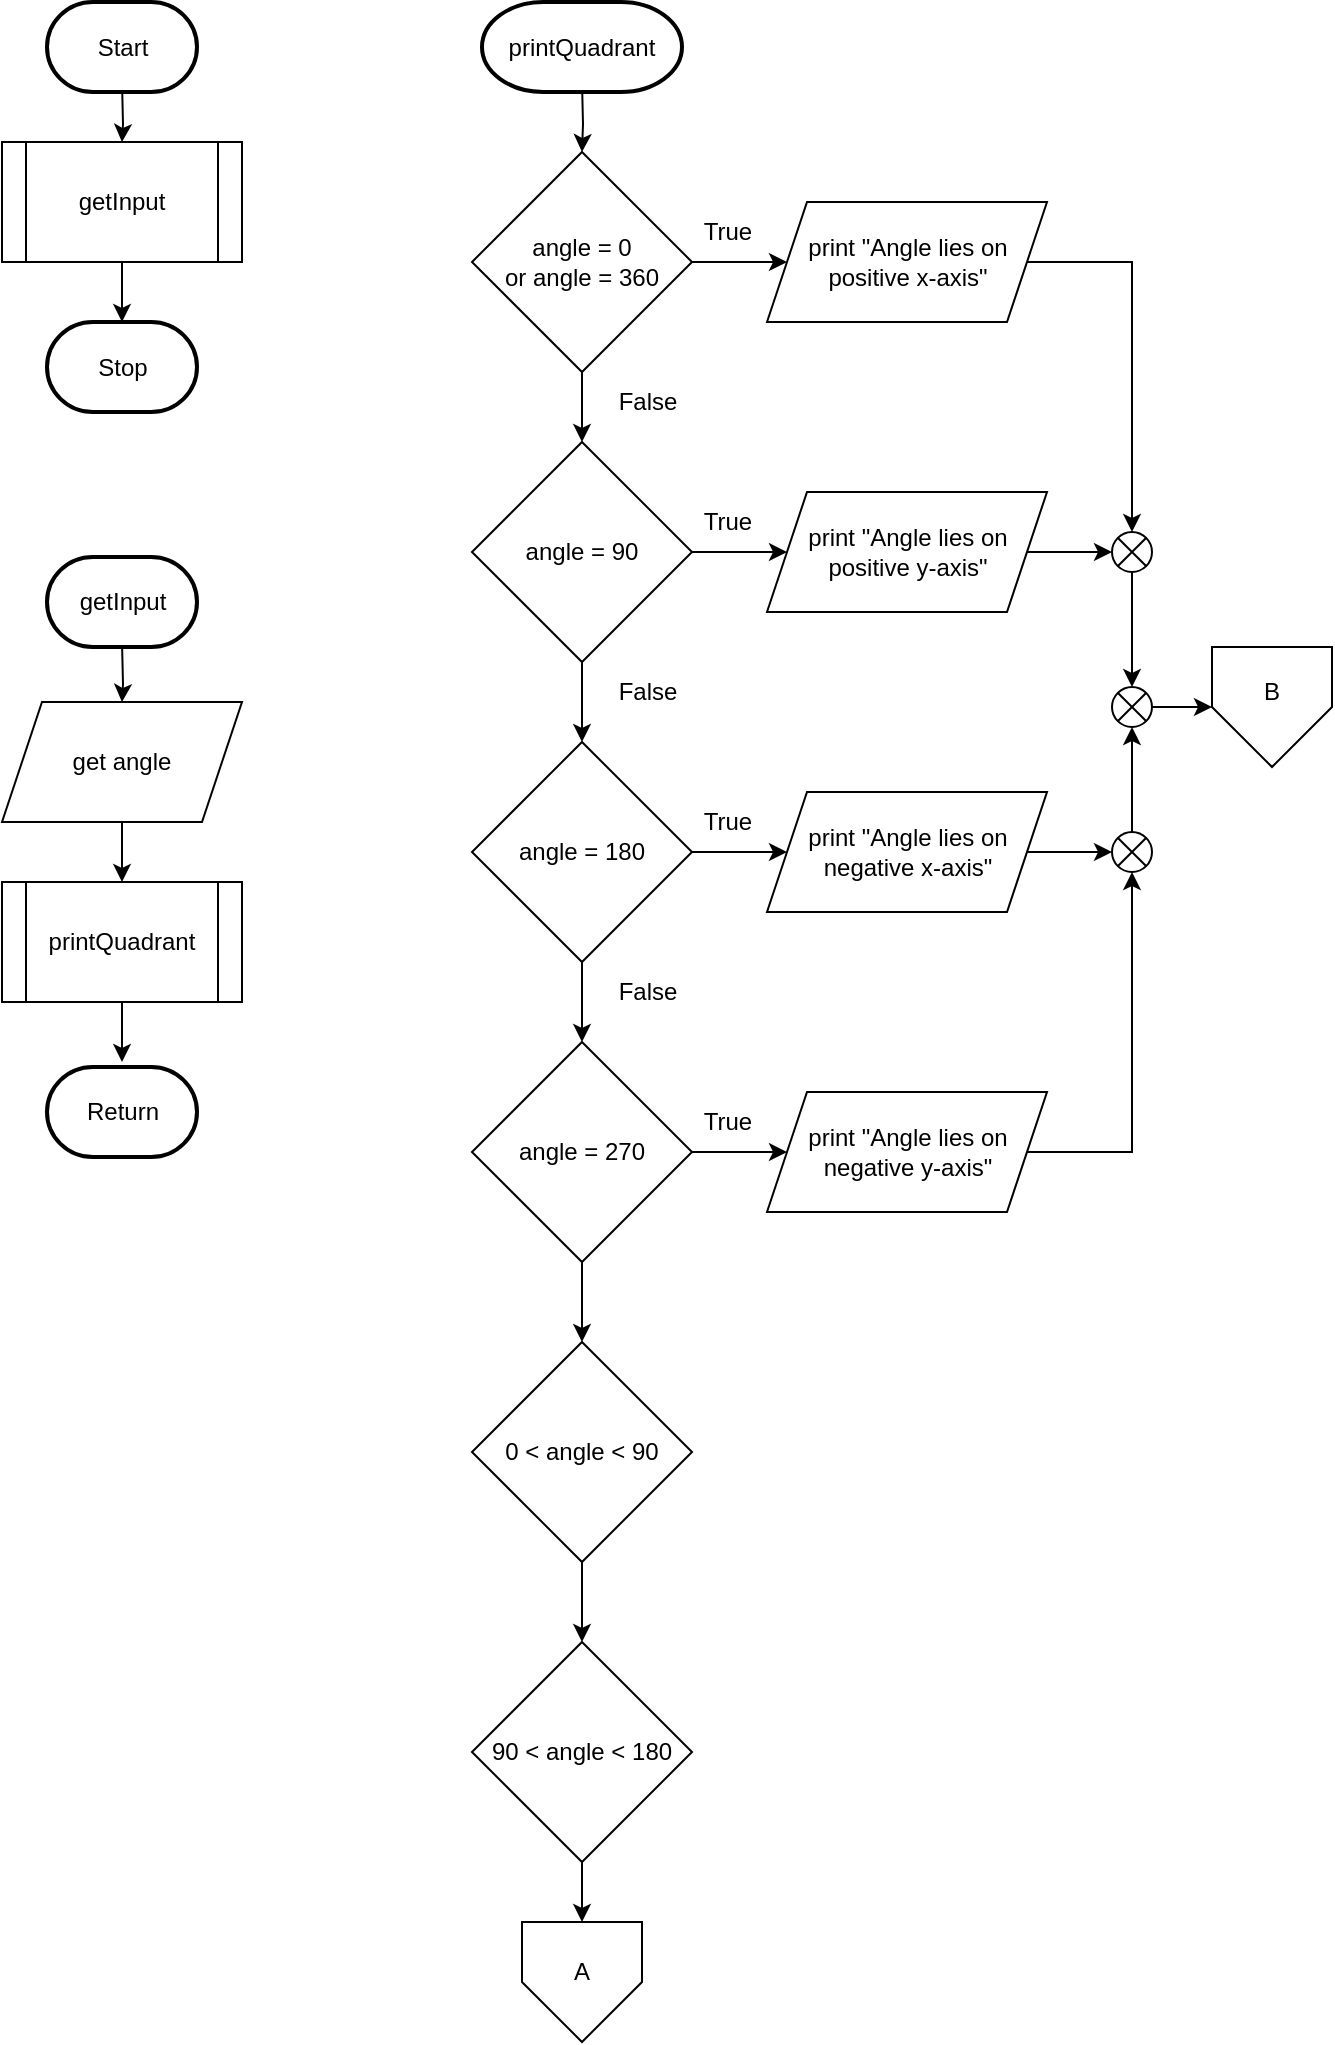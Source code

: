 <mxfile version="22.1.11" type="github" pages="2">
  <diagram id="C5RBs43oDa-KdzZeNtuy" name="Page-1">
    <mxGraphModel dx="1249" dy="542" grid="1" gridSize="10" guides="1" tooltips="1" connect="1" arrows="1" fold="1" page="1" pageScale="1" pageWidth="827" pageHeight="1169" math="0" shadow="0">
      <root>
        <mxCell id="WIyWlLk6GJQsqaUBKTNV-0" />
        <mxCell id="WIyWlLk6GJQsqaUBKTNV-1" parent="WIyWlLk6GJQsqaUBKTNV-0" />
        <mxCell id="VfL3mGTwOt3X3KC27REF-4" value="" style="edgeStyle=orthogonalEdgeStyle;rounded=0;orthogonalLoop=1;jettySize=auto;html=1;" edge="1" parent="WIyWlLk6GJQsqaUBKTNV-1" target="VfL3mGTwOt3X3KC27REF-3">
          <mxGeometry relative="1" as="geometry">
            <mxPoint x="145" y="120" as="sourcePoint" />
          </mxGeometry>
        </mxCell>
        <mxCell id="VfL3mGTwOt3X3KC27REF-9" value="" style="edgeStyle=orthogonalEdgeStyle;rounded=0;orthogonalLoop=1;jettySize=auto;html=1;" edge="1" parent="WIyWlLk6GJQsqaUBKTNV-1" source="VfL3mGTwOt3X3KC27REF-3">
          <mxGeometry relative="1" as="geometry">
            <mxPoint x="145" y="240" as="targetPoint" />
          </mxGeometry>
        </mxCell>
        <mxCell id="VfL3mGTwOt3X3KC27REF-3" value="getInput" style="shape=process;whiteSpace=wrap;html=1;backgroundOutline=1;" vertex="1" parent="WIyWlLk6GJQsqaUBKTNV-1">
          <mxGeometry x="85" y="150" width="120" height="60" as="geometry" />
        </mxCell>
        <mxCell id="VfL3mGTwOt3X3KC27REF-12" value="" style="edgeStyle=orthogonalEdgeStyle;rounded=0;orthogonalLoop=1;jettySize=auto;html=1;" edge="1" parent="WIyWlLk6GJQsqaUBKTNV-1" target="VfL3mGTwOt3X3KC27REF-11">
          <mxGeometry relative="1" as="geometry">
            <mxPoint x="145" y="400" as="sourcePoint" />
          </mxGeometry>
        </mxCell>
        <mxCell id="VfL3mGTwOt3X3KC27REF-14" value="" style="edgeStyle=orthogonalEdgeStyle;rounded=0;orthogonalLoop=1;jettySize=auto;html=1;" edge="1" parent="WIyWlLk6GJQsqaUBKTNV-1" source="VfL3mGTwOt3X3KC27REF-11" target="VfL3mGTwOt3X3KC27REF-13">
          <mxGeometry relative="1" as="geometry" />
        </mxCell>
        <mxCell id="VfL3mGTwOt3X3KC27REF-11" value="get angle" style="shape=parallelogram;perimeter=parallelogramPerimeter;whiteSpace=wrap;html=1;fixedSize=1;" vertex="1" parent="WIyWlLk6GJQsqaUBKTNV-1">
          <mxGeometry x="85" y="430" width="120" height="60" as="geometry" />
        </mxCell>
        <mxCell id="VfL3mGTwOt3X3KC27REF-16" value="" style="edgeStyle=orthogonalEdgeStyle;rounded=0;orthogonalLoop=1;jettySize=auto;html=1;" edge="1" parent="WIyWlLk6GJQsqaUBKTNV-1" source="VfL3mGTwOt3X3KC27REF-13">
          <mxGeometry relative="1" as="geometry">
            <mxPoint x="145" y="610" as="targetPoint" />
          </mxGeometry>
        </mxCell>
        <mxCell id="VfL3mGTwOt3X3KC27REF-13" value="printQuadrant" style="shape=process;whiteSpace=wrap;html=1;backgroundOutline=1;" vertex="1" parent="WIyWlLk6GJQsqaUBKTNV-1">
          <mxGeometry x="85" y="520" width="120" height="60" as="geometry" />
        </mxCell>
        <mxCell id="VfL3mGTwOt3X3KC27REF-19" value="" style="edgeStyle=orthogonalEdgeStyle;rounded=0;orthogonalLoop=1;jettySize=auto;html=1;" edge="1" parent="WIyWlLk6GJQsqaUBKTNV-1" target="VfL3mGTwOt3X3KC27REF-18">
          <mxGeometry relative="1" as="geometry">
            <mxPoint x="375" y="120" as="sourcePoint" />
          </mxGeometry>
        </mxCell>
        <mxCell id="VfL3mGTwOt3X3KC27REF-38" value="" style="edgeStyle=orthogonalEdgeStyle;rounded=0;orthogonalLoop=1;jettySize=auto;html=1;" edge="1" parent="WIyWlLk6GJQsqaUBKTNV-1" source="VfL3mGTwOt3X3KC27REF-18" target="VfL3mGTwOt3X3KC27REF-37">
          <mxGeometry relative="1" as="geometry" />
        </mxCell>
        <mxCell id="VfL3mGTwOt3X3KC27REF-62" value="" style="edgeStyle=orthogonalEdgeStyle;rounded=0;orthogonalLoop=1;jettySize=auto;html=1;" edge="1" parent="WIyWlLk6GJQsqaUBKTNV-1" source="VfL3mGTwOt3X3KC27REF-18" target="VfL3mGTwOt3X3KC27REF-48">
          <mxGeometry relative="1" as="geometry" />
        </mxCell>
        <mxCell id="VfL3mGTwOt3X3KC27REF-18" value="angle = 0 &lt;br&gt;or angle = 360" style="rhombus;whiteSpace=wrap;html=1;" vertex="1" parent="WIyWlLk6GJQsqaUBKTNV-1">
          <mxGeometry x="320" y="155" width="110" height="110" as="geometry" />
        </mxCell>
        <mxCell id="VfL3mGTwOt3X3KC27REF-28" value="True" style="text;html=1;strokeColor=none;fillColor=none;align=center;verticalAlign=middle;whiteSpace=wrap;rounded=0;" vertex="1" parent="WIyWlLk6GJQsqaUBKTNV-1">
          <mxGeometry x="417.5" y="475" width="60" height="30" as="geometry" />
        </mxCell>
        <mxCell id="VfL3mGTwOt3X3KC27REF-29" value="False" style="text;html=1;strokeColor=none;fillColor=none;align=center;verticalAlign=middle;whiteSpace=wrap;rounded=0;" vertex="1" parent="WIyWlLk6GJQsqaUBKTNV-1">
          <mxGeometry x="377.5" y="265" width="60" height="30" as="geometry" />
        </mxCell>
        <mxCell id="VfL3mGTwOt3X3KC27REF-31" value="True" style="text;html=1;strokeColor=none;fillColor=none;align=center;verticalAlign=middle;whiteSpace=wrap;rounded=0;" vertex="1" parent="WIyWlLk6GJQsqaUBKTNV-1">
          <mxGeometry x="417.5" y="180" width="60" height="30" as="geometry" />
        </mxCell>
        <mxCell id="VfL3mGTwOt3X3KC27REF-40" value="" style="edgeStyle=orthogonalEdgeStyle;rounded=0;orthogonalLoop=1;jettySize=auto;html=1;" edge="1" parent="WIyWlLk6GJQsqaUBKTNV-1" source="VfL3mGTwOt3X3KC27REF-37" target="VfL3mGTwOt3X3KC27REF-39">
          <mxGeometry relative="1" as="geometry" />
        </mxCell>
        <mxCell id="VfL3mGTwOt3X3KC27REF-66" value="" style="edgeStyle=orthogonalEdgeStyle;rounded=0;orthogonalLoop=1;jettySize=auto;html=1;" edge="1" parent="WIyWlLk6GJQsqaUBKTNV-1" source="VfL3mGTwOt3X3KC27REF-37" target="VfL3mGTwOt3X3KC27REF-49">
          <mxGeometry relative="1" as="geometry" />
        </mxCell>
        <mxCell id="VfL3mGTwOt3X3KC27REF-37" value="angle = 90" style="rhombus;whiteSpace=wrap;html=1;" vertex="1" parent="WIyWlLk6GJQsqaUBKTNV-1">
          <mxGeometry x="320" y="300" width="110" height="110" as="geometry" />
        </mxCell>
        <mxCell id="VfL3mGTwOt3X3KC27REF-68" value="" style="edgeStyle=orthogonalEdgeStyle;rounded=0;orthogonalLoop=1;jettySize=auto;html=1;" edge="1" parent="WIyWlLk6GJQsqaUBKTNV-1" source="VfL3mGTwOt3X3KC27REF-39" target="VfL3mGTwOt3X3KC27REF-50">
          <mxGeometry relative="1" as="geometry" />
        </mxCell>
        <mxCell id="VfL3mGTwOt3X3KC27REF-72" value="" style="edgeStyle=orthogonalEdgeStyle;rounded=0;orthogonalLoop=1;jettySize=auto;html=1;" edge="1" parent="WIyWlLk6GJQsqaUBKTNV-1" source="VfL3mGTwOt3X3KC27REF-39" target="VfL3mGTwOt3X3KC27REF-71">
          <mxGeometry relative="1" as="geometry" />
        </mxCell>
        <mxCell id="VfL3mGTwOt3X3KC27REF-39" value="angle = 180" style="rhombus;whiteSpace=wrap;html=1;" vertex="1" parent="WIyWlLk6GJQsqaUBKTNV-1">
          <mxGeometry x="320" y="450" width="110" height="110" as="geometry" />
        </mxCell>
        <mxCell id="VfL3mGTwOt3X3KC27REF-44" value="False" style="text;html=1;strokeColor=none;fillColor=none;align=center;verticalAlign=middle;whiteSpace=wrap;rounded=0;" vertex="1" parent="WIyWlLk6GJQsqaUBKTNV-1">
          <mxGeometry x="377.5" y="410" width="60" height="30" as="geometry" />
        </mxCell>
        <mxCell id="VfL3mGTwOt3X3KC27REF-45" value="False" style="text;html=1;strokeColor=none;fillColor=none;align=center;verticalAlign=middle;whiteSpace=wrap;rounded=0;" vertex="1" parent="WIyWlLk6GJQsqaUBKTNV-1">
          <mxGeometry x="377.5" y="560" width="60" height="30" as="geometry" />
        </mxCell>
        <mxCell id="VfL3mGTwOt3X3KC27REF-48" value="print &quot;Angle lies on positive x-axis&quot;" style="shape=parallelogram;perimeter=parallelogramPerimeter;whiteSpace=wrap;html=1;fixedSize=1;" vertex="1" parent="WIyWlLk6GJQsqaUBKTNV-1">
          <mxGeometry x="467.5" y="180" width="140" height="60" as="geometry" />
        </mxCell>
        <mxCell id="VfL3mGTwOt3X3KC27REF-88" style="edgeStyle=orthogonalEdgeStyle;rounded=0;orthogonalLoop=1;jettySize=auto;html=1;entryX=0;entryY=0.5;entryDx=0;entryDy=0;" edge="1" parent="WIyWlLk6GJQsqaUBKTNV-1" source="VfL3mGTwOt3X3KC27REF-96" target="VfL3mGTwOt3X3KC27REF-84">
          <mxGeometry relative="1" as="geometry" />
        </mxCell>
        <mxCell id="VfL3mGTwOt3X3KC27REF-49" value="print &quot;Angle lies on positive y-axis&quot;" style="shape=parallelogram;perimeter=parallelogramPerimeter;whiteSpace=wrap;html=1;fixedSize=1;" vertex="1" parent="WIyWlLk6GJQsqaUBKTNV-1">
          <mxGeometry x="467.5" y="325" width="140" height="60" as="geometry" />
        </mxCell>
        <mxCell id="VfL3mGTwOt3X3KC27REF-50" value="print &quot;Angle lies on negative x-axis&quot;" style="shape=parallelogram;perimeter=parallelogramPerimeter;whiteSpace=wrap;html=1;fixedSize=1;" vertex="1" parent="WIyWlLk6GJQsqaUBKTNV-1">
          <mxGeometry x="467.5" y="475" width="140" height="60" as="geometry" />
        </mxCell>
        <mxCell id="VfL3mGTwOt3X3KC27REF-51" value="print &quot;Angle lies on negative y-axis&quot;" style="shape=parallelogram;perimeter=parallelogramPerimeter;whiteSpace=wrap;html=1;fixedSize=1;" vertex="1" parent="WIyWlLk6GJQsqaUBKTNV-1">
          <mxGeometry x="467.5" y="625" width="140" height="60" as="geometry" />
        </mxCell>
        <mxCell id="VfL3mGTwOt3X3KC27REF-52" value="True" style="text;html=1;strokeColor=none;fillColor=none;align=center;verticalAlign=middle;whiteSpace=wrap;rounded=0;" vertex="1" parent="WIyWlLk6GJQsqaUBKTNV-1">
          <mxGeometry x="417.5" y="325" width="60" height="30" as="geometry" />
        </mxCell>
        <mxCell id="VfL3mGTwOt3X3KC27REF-53" value="True" style="text;html=1;strokeColor=none;fillColor=none;align=center;verticalAlign=middle;whiteSpace=wrap;rounded=0;" vertex="1" parent="WIyWlLk6GJQsqaUBKTNV-1">
          <mxGeometry x="417.5" y="625" width="60" height="30" as="geometry" />
        </mxCell>
        <mxCell id="VfL3mGTwOt3X3KC27REF-54" value="Return" style="strokeWidth=2;html=1;shape=mxgraph.flowchart.terminator;whiteSpace=wrap;" vertex="1" parent="WIyWlLk6GJQsqaUBKTNV-1">
          <mxGeometry x="107.5" y="612.5" width="75" height="45" as="geometry" />
        </mxCell>
        <mxCell id="VfL3mGTwOt3X3KC27REF-55" value="Stop" style="strokeWidth=2;html=1;shape=mxgraph.flowchart.terminator;whiteSpace=wrap;" vertex="1" parent="WIyWlLk6GJQsqaUBKTNV-1">
          <mxGeometry x="107.5" y="240" width="75" height="45" as="geometry" />
        </mxCell>
        <mxCell id="VfL3mGTwOt3X3KC27REF-56" value="Start" style="strokeWidth=2;html=1;shape=mxgraph.flowchart.terminator;whiteSpace=wrap;" vertex="1" parent="WIyWlLk6GJQsqaUBKTNV-1">
          <mxGeometry x="107.5" y="80" width="75" height="45" as="geometry" />
        </mxCell>
        <mxCell id="VfL3mGTwOt3X3KC27REF-58" value="getInput" style="strokeWidth=2;html=1;shape=mxgraph.flowchart.terminator;whiteSpace=wrap;" vertex="1" parent="WIyWlLk6GJQsqaUBKTNV-1">
          <mxGeometry x="107.5" y="357.5" width="75" height="45" as="geometry" />
        </mxCell>
        <mxCell id="VfL3mGTwOt3X3KC27REF-74" value="" style="edgeStyle=orthogonalEdgeStyle;rounded=0;orthogonalLoop=1;jettySize=auto;html=1;" edge="1" parent="WIyWlLk6GJQsqaUBKTNV-1" source="VfL3mGTwOt3X3KC27REF-71" target="VfL3mGTwOt3X3KC27REF-51">
          <mxGeometry relative="1" as="geometry" />
        </mxCell>
        <mxCell id="VfL3mGTwOt3X3KC27REF-77" value="" style="edgeStyle=orthogonalEdgeStyle;rounded=0;orthogonalLoop=1;jettySize=auto;html=1;" edge="1" parent="WIyWlLk6GJQsqaUBKTNV-1" source="VfL3mGTwOt3X3KC27REF-71" target="VfL3mGTwOt3X3KC27REF-76">
          <mxGeometry relative="1" as="geometry" />
        </mxCell>
        <mxCell id="VfL3mGTwOt3X3KC27REF-71" value="angle = 270" style="rhombus;whiteSpace=wrap;html=1;" vertex="1" parent="WIyWlLk6GJQsqaUBKTNV-1">
          <mxGeometry x="320" y="600" width="110" height="110" as="geometry" />
        </mxCell>
        <mxCell id="VfL3mGTwOt3X3KC27REF-75" value="printQuadrant" style="strokeWidth=2;html=1;shape=mxgraph.flowchart.terminator;whiteSpace=wrap;" vertex="1" parent="WIyWlLk6GJQsqaUBKTNV-1">
          <mxGeometry x="325" y="80" width="100" height="45" as="geometry" />
        </mxCell>
        <mxCell id="VfL3mGTwOt3X3KC27REF-79" value="" style="edgeStyle=orthogonalEdgeStyle;rounded=0;orthogonalLoop=1;jettySize=auto;html=1;" edge="1" parent="WIyWlLk6GJQsqaUBKTNV-1" source="VfL3mGTwOt3X3KC27REF-76" target="VfL3mGTwOt3X3KC27REF-78">
          <mxGeometry relative="1" as="geometry" />
        </mxCell>
        <mxCell id="VfL3mGTwOt3X3KC27REF-76" value="0 &amp;lt; angle &amp;lt; 90" style="rhombus;whiteSpace=wrap;html=1;" vertex="1" parent="WIyWlLk6GJQsqaUBKTNV-1">
          <mxGeometry x="320" y="750" width="110" height="110" as="geometry" />
        </mxCell>
        <mxCell id="VfL3mGTwOt3X3KC27REF-81" value="" style="edgeStyle=orthogonalEdgeStyle;rounded=0;orthogonalLoop=1;jettySize=auto;html=1;" edge="1" parent="WIyWlLk6GJQsqaUBKTNV-1" source="VfL3mGTwOt3X3KC27REF-78">
          <mxGeometry relative="1" as="geometry">
            <mxPoint x="375" y="1040" as="targetPoint" />
          </mxGeometry>
        </mxCell>
        <mxCell id="VfL3mGTwOt3X3KC27REF-78" value="90 &amp;lt; angle &amp;lt; 180" style="rhombus;whiteSpace=wrap;html=1;" vertex="1" parent="WIyWlLk6GJQsqaUBKTNV-1">
          <mxGeometry x="320" y="900" width="110" height="110" as="geometry" />
        </mxCell>
        <mxCell id="VfL3mGTwOt3X3KC27REF-83" value="" style="verticalLabelPosition=bottom;verticalAlign=top;html=1;shape=offPageConnector;rounded=0;size=0.5;" vertex="1" parent="WIyWlLk6GJQsqaUBKTNV-1">
          <mxGeometry x="345" y="1040" width="60" height="60" as="geometry" />
        </mxCell>
        <mxCell id="VfL3mGTwOt3X3KC27REF-82" value="A" style="text;html=1;strokeColor=none;fillColor=none;align=center;verticalAlign=middle;whiteSpace=wrap;rounded=0;" vertex="1" parent="WIyWlLk6GJQsqaUBKTNV-1">
          <mxGeometry x="345" y="1050" width="60" height="30" as="geometry" />
        </mxCell>
        <mxCell id="VfL3mGTwOt3X3KC27REF-84" value="" style="verticalLabelPosition=bottom;verticalAlign=top;html=1;shape=offPageConnector;rounded=0;size=0.5;" vertex="1" parent="WIyWlLk6GJQsqaUBKTNV-1">
          <mxGeometry x="690" y="402.5" width="60" height="60" as="geometry" />
        </mxCell>
        <mxCell id="VfL3mGTwOt3X3KC27REF-91" value="B" style="text;html=1;strokeColor=none;fillColor=none;align=center;verticalAlign=middle;whiteSpace=wrap;rounded=0;" vertex="1" parent="WIyWlLk6GJQsqaUBKTNV-1">
          <mxGeometry x="690" y="410" width="60" height="30" as="geometry" />
        </mxCell>
        <mxCell id="VfL3mGTwOt3X3KC27REF-93" value="" style="edgeStyle=orthogonalEdgeStyle;rounded=0;orthogonalLoop=1;jettySize=auto;html=1;entryX=0;entryY=0.5;entryDx=0;entryDy=0;" edge="1" parent="WIyWlLk6GJQsqaUBKTNV-1" source="VfL3mGTwOt3X3KC27REF-50" target="VfL3mGTwOt3X3KC27REF-92">
          <mxGeometry relative="1" as="geometry">
            <mxPoint x="598" y="505" as="sourcePoint" />
            <mxPoint x="690" y="433" as="targetPoint" />
          </mxGeometry>
        </mxCell>
        <mxCell id="VfL3mGTwOt3X3KC27REF-92" value="" style="verticalLabelPosition=bottom;verticalAlign=top;html=1;shape=mxgraph.flowchart.or;" vertex="1" parent="WIyWlLk6GJQsqaUBKTNV-1">
          <mxGeometry x="640" y="495" width="20" height="20" as="geometry" />
        </mxCell>
        <mxCell id="VfL3mGTwOt3X3KC27REF-96" value="" style="verticalLabelPosition=bottom;verticalAlign=top;html=1;shape=mxgraph.flowchart.or;" vertex="1" parent="WIyWlLk6GJQsqaUBKTNV-1">
          <mxGeometry x="640" y="422.5" width="20" height="20" as="geometry" />
        </mxCell>
        <mxCell id="VfL3mGTwOt3X3KC27REF-95" value="" style="verticalLabelPosition=bottom;verticalAlign=top;html=1;shape=mxgraph.flowchart.or;" vertex="1" parent="WIyWlLk6GJQsqaUBKTNV-1">
          <mxGeometry x="640" y="345" width="20" height="20" as="geometry" />
        </mxCell>
        <mxCell id="VfL3mGTwOt3X3KC27REF-99" style="edgeStyle=orthogonalEdgeStyle;rounded=0;orthogonalLoop=1;jettySize=auto;html=1;entryX=0.5;entryY=1;entryDx=0;entryDy=0;entryPerimeter=0;" edge="1" parent="WIyWlLk6GJQsqaUBKTNV-1" source="VfL3mGTwOt3X3KC27REF-51" target="VfL3mGTwOt3X3KC27REF-92">
          <mxGeometry relative="1" as="geometry" />
        </mxCell>
        <mxCell id="VfL3mGTwOt3X3KC27REF-102" style="edgeStyle=orthogonalEdgeStyle;rounded=0;orthogonalLoop=1;jettySize=auto;html=1;entryX=0.5;entryY=1;entryDx=0;entryDy=0;entryPerimeter=0;" edge="1" parent="WIyWlLk6GJQsqaUBKTNV-1" source="VfL3mGTwOt3X3KC27REF-92" target="VfL3mGTwOt3X3KC27REF-96">
          <mxGeometry relative="1" as="geometry" />
        </mxCell>
        <mxCell id="VfL3mGTwOt3X3KC27REF-103" style="edgeStyle=orthogonalEdgeStyle;rounded=0;orthogonalLoop=1;jettySize=auto;html=1;entryX=0;entryY=0.5;entryDx=0;entryDy=0;entryPerimeter=0;" edge="1" parent="WIyWlLk6GJQsqaUBKTNV-1" source="VfL3mGTwOt3X3KC27REF-49" target="VfL3mGTwOt3X3KC27REF-95">
          <mxGeometry relative="1" as="geometry" />
        </mxCell>
        <mxCell id="VfL3mGTwOt3X3KC27REF-104" style="edgeStyle=orthogonalEdgeStyle;rounded=0;orthogonalLoop=1;jettySize=auto;html=1;entryX=0.5;entryY=0;entryDx=0;entryDy=0;entryPerimeter=0;" edge="1" parent="WIyWlLk6GJQsqaUBKTNV-1" source="VfL3mGTwOt3X3KC27REF-48" target="VfL3mGTwOt3X3KC27REF-95">
          <mxGeometry relative="1" as="geometry" />
        </mxCell>
        <mxCell id="VfL3mGTwOt3X3KC27REF-105" style="edgeStyle=orthogonalEdgeStyle;rounded=0;orthogonalLoop=1;jettySize=auto;html=1;entryX=0.5;entryY=0;entryDx=0;entryDy=0;entryPerimeter=0;" edge="1" parent="WIyWlLk6GJQsqaUBKTNV-1" source="VfL3mGTwOt3X3KC27REF-95" target="VfL3mGTwOt3X3KC27REF-96">
          <mxGeometry relative="1" as="geometry" />
        </mxCell>
      </root>
    </mxGraphModel>
  </diagram>
  <diagram id="2vNrWmYwJZRmFCIJ-pTp" name="Page-2">
    <mxGraphModel dx="1249" dy="542" grid="1" gridSize="10" guides="1" tooltips="1" connect="1" arrows="1" fold="1" page="1" pageScale="1" pageWidth="850" pageHeight="1100" math="0" shadow="0">
      <root>
        <mxCell id="0" />
        <mxCell id="1" parent="0" />
        <mxCell id="2F3oFi2WIS-yi8AQksnZ-4" value="" style="edgeStyle=orthogonalEdgeStyle;rounded=0;orthogonalLoop=1;jettySize=auto;html=1;" edge="1" parent="1" source="4xztRakNNOBnV1HmCr3R-1" target="2F3oFi2WIS-yi8AQksnZ-3">
          <mxGeometry relative="1" as="geometry" />
        </mxCell>
        <mxCell id="4xztRakNNOBnV1HmCr3R-1" value="" style="verticalLabelPosition=bottom;verticalAlign=top;html=1;shape=offPageConnector;rounded=0;size=0.5;" vertex="1" parent="1">
          <mxGeometry x="165" y="60" width="60" height="60" as="geometry" />
        </mxCell>
        <mxCell id="4xztRakNNOBnV1HmCr3R-2" value="A" style="text;html=1;strokeColor=none;fillColor=none;align=center;verticalAlign=middle;whiteSpace=wrap;rounded=0;" vertex="1" parent="1">
          <mxGeometry x="165" y="70" width="60" height="30" as="geometry" />
        </mxCell>
        <mxCell id="zWsYLcuO5H_brj7ee9yG-2" value="" style="edgeStyle=orthogonalEdgeStyle;rounded=0;orthogonalLoop=1;jettySize=auto;html=1;" edge="1" parent="1" source="2F3oFi2WIS-yi8AQksnZ-3" target="zWsYLcuO5H_brj7ee9yG-1">
          <mxGeometry relative="1" as="geometry" />
        </mxCell>
        <mxCell id="2F3oFi2WIS-yi8AQksnZ-3" value="&lt;br&gt;&lt;br&gt;&lt;br&gt;180 &amp;lt; angle &lt;br&gt;&amp;lt; 270" style="rhombus;whiteSpace=wrap;html=1;verticalAlign=top;rounded=0;" vertex="1" parent="1">
          <mxGeometry x="140" y="160" width="110" height="110" as="geometry" />
        </mxCell>
        <mxCell id="zWsYLcuO5H_brj7ee9yG-4" value="" style="edgeStyle=orthogonalEdgeStyle;rounded=0;orthogonalLoop=1;jettySize=auto;html=1;" edge="1" parent="1" source="zWsYLcuO5H_brj7ee9yG-1" target="zWsYLcuO5H_brj7ee9yG-3">
          <mxGeometry relative="1" as="geometry" />
        </mxCell>
        <mxCell id="zWsYLcuO5H_brj7ee9yG-1" value="&lt;br&gt;&lt;br&gt;&lt;br&gt;270 &amp;lt; angle&lt;br&gt;&amp;lt; 360" style="rhombus;whiteSpace=wrap;html=1;verticalAlign=top;rounded=0;" vertex="1" parent="1">
          <mxGeometry x="140" y="310" width="110" height="110" as="geometry" />
        </mxCell>
        <mxCell id="zWsYLcuO5H_brj7ee9yG-6" value="" style="edgeStyle=orthogonalEdgeStyle;rounded=0;orthogonalLoop=1;jettySize=auto;html=1;" edge="1" parent="1" source="zWsYLcuO5H_brj7ee9yG-3" target="zWsYLcuO5H_brj7ee9yG-5">
          <mxGeometry relative="1" as="geometry" />
        </mxCell>
        <mxCell id="zWsYLcuO5H_brj7ee9yG-3" value="&lt;br&gt;print &quot;Angle entered is invalid" style="shape=parallelogram;perimeter=parallelogramPerimeter;whiteSpace=wrap;html=1;fixedSize=1;verticalAlign=top;rounded=0;" vertex="1" parent="1">
          <mxGeometry x="120" y="460" width="150" height="60" as="geometry" />
        </mxCell>
        <mxCell id="zWsYLcuO5H_brj7ee9yG-5" value="Return" style="strokeWidth=2;html=1;shape=mxgraph.flowchart.terminator;whiteSpace=wrap;" vertex="1" parent="1">
          <mxGeometry x="145" y="560" width="100" height="60" as="geometry" />
        </mxCell>
      </root>
    </mxGraphModel>
  </diagram>
</mxfile>
